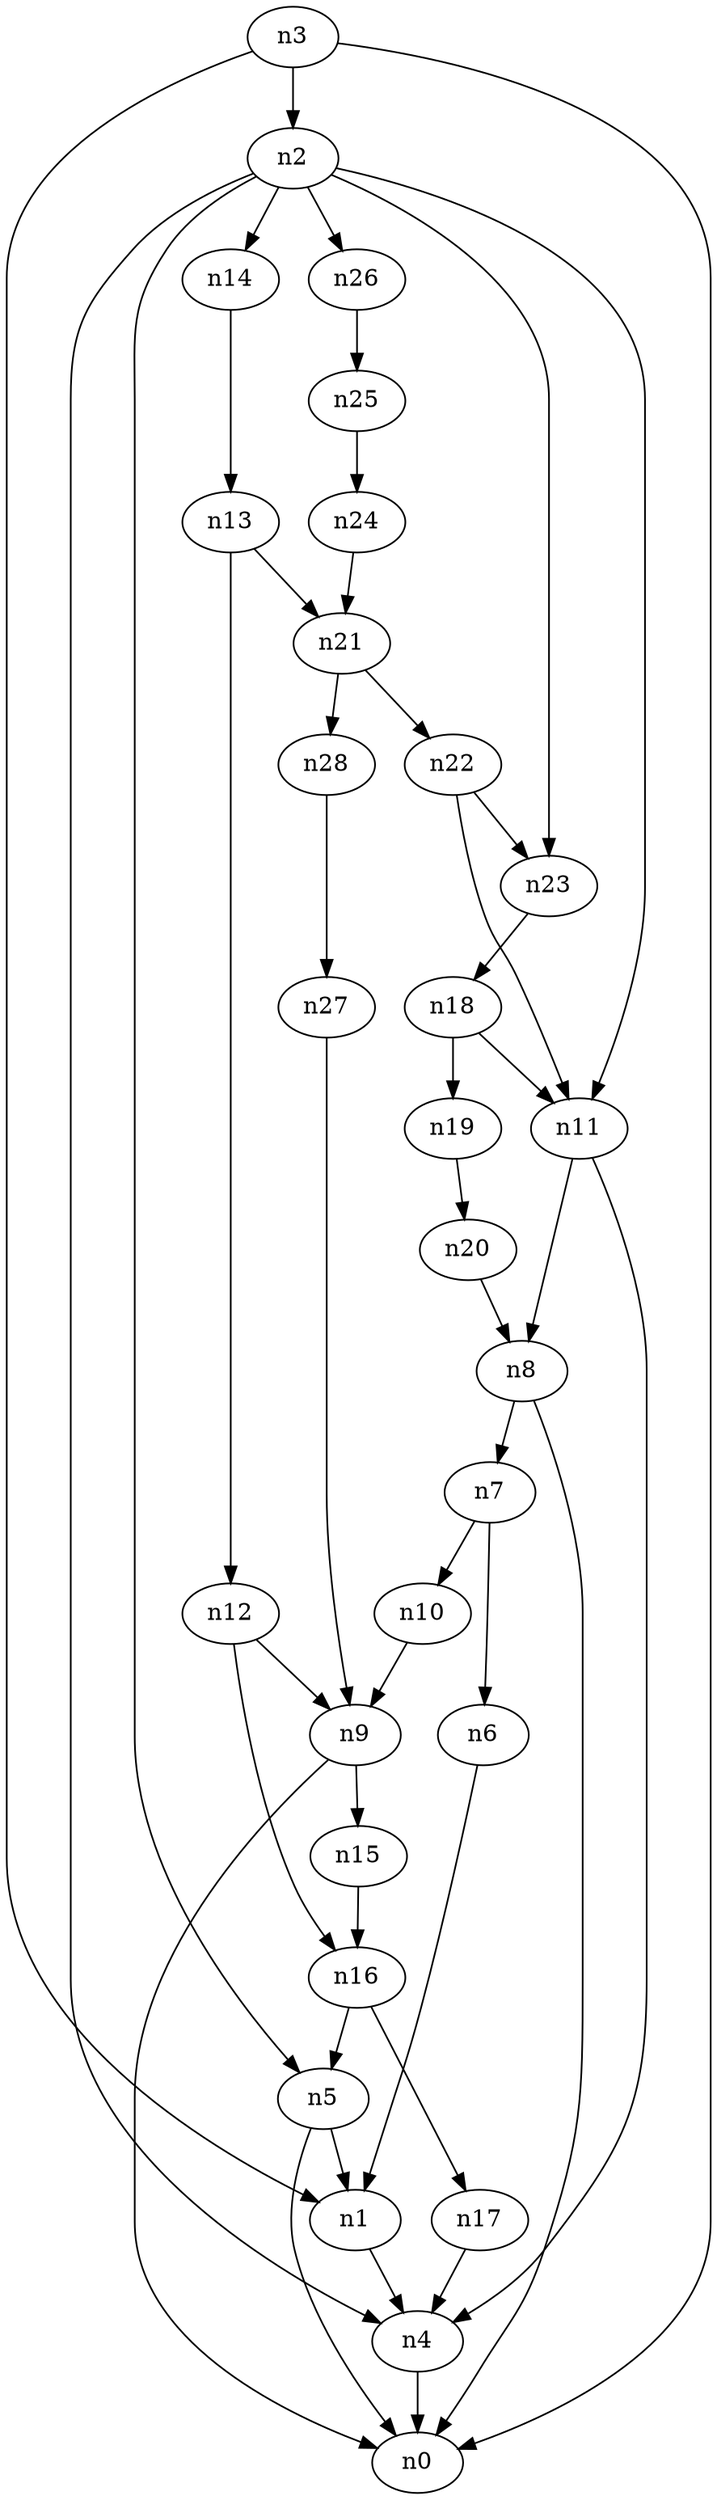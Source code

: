 digraph G {
	n1 -> n4	 [_graphml_id=e4];
	n2 -> n4	 [_graphml_id=e7];
	n2 -> n5	 [_graphml_id=e8];
	n2 -> n11	 [_graphml_id=e18];
	n2 -> n14	 [_graphml_id=e22];
	n2 -> n23	 [_graphml_id=e36];
	n2 -> n26	 [_graphml_id=e42];
	n3 -> n0	 [_graphml_id=e0];
	n3 -> n1	 [_graphml_id=e3];
	n3 -> n2	 [_graphml_id=e6];
	n4 -> n0	 [_graphml_id=e1];
	n5 -> n0	 [_graphml_id=e2];
	n5 -> n1	 [_graphml_id=e5];
	n6 -> n1	 [_graphml_id=e9];
	n7 -> n6	 [_graphml_id=e10];
	n7 -> n10	 [_graphml_id=e15];
	n8 -> n0	 [_graphml_id=e12];
	n8 -> n7	 [_graphml_id=e11];
	n9 -> n0	 [_graphml_id=e13];
	n9 -> n15	 [_graphml_id=e23];
	n10 -> n9	 [_graphml_id=e14];
	n11 -> n4	 [_graphml_id=e17];
	n11 -> n8	 [_graphml_id=e16];
	n12 -> n9	 [_graphml_id=e19];
	n12 -> n16	 [_graphml_id=e25];
	n13 -> n12	 [_graphml_id=e20];
	n13 -> n21	 [_graphml_id=e33];
	n14 -> n13	 [_graphml_id=e21];
	n15 -> n16	 [_graphml_id=e24];
	n16 -> n5	 [_graphml_id=e28];
	n16 -> n17	 [_graphml_id=e27];
	n17 -> n4	 [_graphml_id=e26];
	n18 -> n11	 [_graphml_id=e29];
	n18 -> n19	 [_graphml_id=e30];
	n19 -> n20	 [_graphml_id=e31];
	n20 -> n8	 [_graphml_id=e32];
	n21 -> n22	 [_graphml_id=e34];
	n21 -> n28	 [_graphml_id=e45];
	n22 -> n11	 [_graphml_id=e35];
	n22 -> n23	 [_graphml_id=e38];
	n23 -> n18	 [_graphml_id=e37];
	n24 -> n21	 [_graphml_id=e39];
	n25 -> n24	 [_graphml_id=e40];
	n26 -> n25	 [_graphml_id=e41];
	n27 -> n9	 [_graphml_id=e43];
	n28 -> n27	 [_graphml_id=e44];
}
